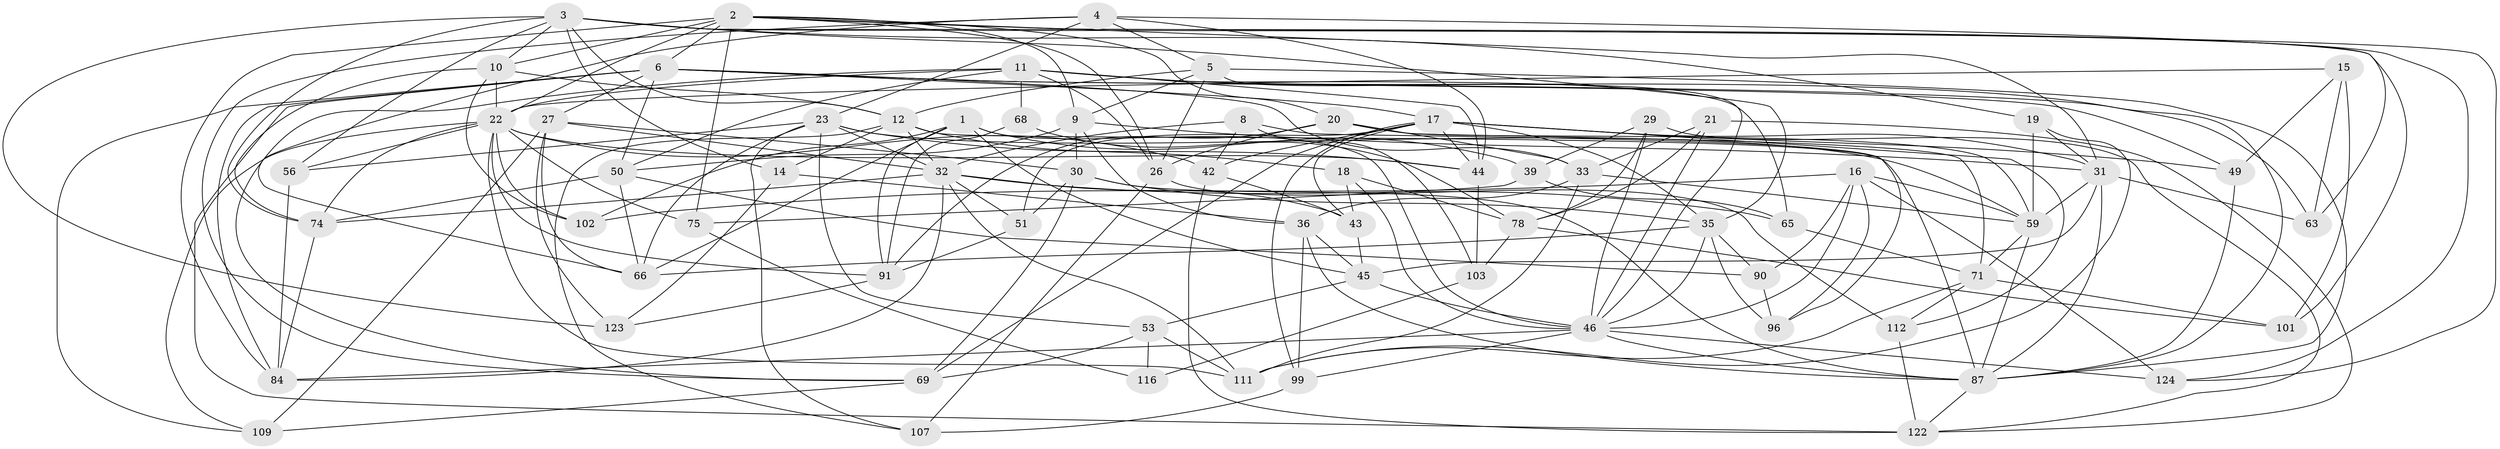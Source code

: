// original degree distribution, {4: 1.0}
// Generated by graph-tools (version 1.1) at 2025/20/03/04/25 18:20:55]
// undirected, 68 vertices, 199 edges
graph export_dot {
graph [start="1"]
  node [color=gray90,style=filled];
  1 [super="+60"];
  2 [super="+97+24+37"];
  3 [super="+13+79+125"];
  4 [super="+89"];
  5 [super="+25"];
  6 [super="+70+7"];
  8;
  9 [super="+52"];
  10 [super="+77"];
  11 [super="+81"];
  12 [super="+98+85"];
  14;
  15;
  16 [super="+72"];
  17 [super="+73+62"];
  18;
  19;
  20 [super="+135"];
  21;
  22 [super="+113+28+83"];
  23 [super="+61+88"];
  26 [super="+38"];
  27 [super="+132"];
  29;
  30 [super="+117"];
  31 [super="+40"];
  32 [super="+34"];
  33 [super="+41"];
  35 [super="+92+54"];
  36 [super="+86"];
  39;
  42 [super="+47"];
  43 [super="+58"];
  44 [super="+55"];
  45 [super="+57"];
  46 [super="+119+126+67"];
  49;
  50 [super="+110"];
  51;
  53 [super="+136"];
  56;
  59 [super="+129+100"];
  63;
  65;
  66 [super="+108"];
  68;
  69 [super="+115"];
  71 [super="+93"];
  74 [super="+104"];
  75;
  78 [super="+133"];
  84 [super="+130"];
  87 [super="+131+114+106"];
  90;
  91 [super="+105"];
  96;
  99;
  101;
  102;
  103;
  107;
  109;
  111 [super="+121"];
  112;
  116;
  122 [super="+127"];
  123;
  124;
  1 -- 66;
  1 -- 102;
  1 -- 45;
  1 -- 39;
  1 -- 91;
  1 -- 46;
  2 -- 75;
  2 -- 10;
  2 -- 84;
  2 -- 124;
  2 -- 26;
  2 -- 20;
  2 -- 22;
  2 -- 9;
  2 -- 6;
  2 -- 31;
  3 -- 14;
  3 -- 19;
  3 -- 123;
  3 -- 56;
  3 -- 10;
  3 -- 124;
  3 -- 101;
  3 -- 35;
  3 -- 74;
  3 -- 12;
  4 -- 66;
  4 -- 44;
  4 -- 63;
  4 -- 23;
  4 -- 69;
  4 -- 5;
  5 -- 26;
  5 -- 12;
  5 -- 9;
  5 -- 46;
  5 -- 87;
  6 -- 63;
  6 -- 27;
  6 -- 50;
  6 -- 33;
  6 -- 49;
  6 -- 84;
  6 -- 109;
  6 -- 122;
  6 -- 17;
  8 -- 32;
  8 -- 96;
  8 -- 103;
  8 -- 42;
  9 -- 50;
  9 -- 30;
  9 -- 31;
  9 -- 36;
  10 -- 102;
  10 -- 74;
  10 -- 12;
  10 -- 22;
  11 -- 68 [weight=2];
  11 -- 26;
  11 -- 65;
  11 -- 50;
  11 -- 44;
  11 -- 69;
  11 -- 22 [weight=2];
  11 -- 87;
  12 -- 107;
  12 -- 87;
  12 -- 18;
  12 -- 14;
  12 -- 32;
  14 -- 36;
  14 -- 123;
  15 -- 49;
  15 -- 101;
  15 -- 63;
  15 -- 22;
  16 -- 96;
  16 -- 124;
  16 -- 46;
  16 -- 90;
  16 -- 59;
  16 -- 102;
  17 -- 43;
  17 -- 49;
  17 -- 51;
  17 -- 44;
  17 -- 35 [weight=2];
  17 -- 112;
  17 -- 99;
  17 -- 69;
  17 -- 42;
  17 -- 31;
  18 -- 46;
  18 -- 78;
  18 -- 43;
  19 -- 111;
  19 -- 59;
  19 -- 31;
  20 -- 33;
  20 -- 26;
  20 -- 91;
  20 -- 71;
  20 -- 59;
  21 -- 78;
  21 -- 122;
  21 -- 46;
  21 -- 33;
  22 -- 75;
  22 -- 91;
  22 -- 44;
  22 -- 102;
  22 -- 56;
  22 -- 42;
  22 -- 74;
  22 -- 109;
  22 -- 111;
  23 -- 56;
  23 -- 44;
  23 -- 53;
  23 -- 107;
  23 -- 66;
  23 -- 32;
  23 -- 59;
  26 -- 112;
  26 -- 107;
  27 -- 109;
  27 -- 66;
  27 -- 123;
  27 -- 30;
  27 -- 32;
  29 -- 39;
  29 -- 122;
  29 -- 78;
  29 -- 46;
  30 -- 69;
  30 -- 51;
  30 -- 87;
  30 -- 35;
  31 -- 59;
  31 -- 63;
  31 -- 87;
  31 -- 45;
  32 -- 65;
  32 -- 84;
  32 -- 74;
  32 -- 43;
  32 -- 111;
  32 -- 51;
  33 -- 59;
  33 -- 36;
  33 -- 111;
  35 -- 96;
  35 -- 46;
  35 -- 90;
  35 -- 66;
  36 -- 99;
  36 -- 45;
  36 -- 87;
  39 -- 65;
  39 -- 75;
  42 -- 43 [weight=2];
  42 -- 122;
  43 -- 45;
  44 -- 103;
  45 -- 46;
  45 -- 53;
  46 -- 99;
  46 -- 124;
  46 -- 84;
  46 -- 87;
  49 -- 87;
  50 -- 74;
  50 -- 90;
  50 -- 66;
  51 -- 91;
  53 -- 116 [weight=2];
  53 -- 111;
  53 -- 69;
  56 -- 84;
  59 -- 71;
  59 -- 87;
  65 -- 71;
  68 -- 91;
  68 -- 78;
  69 -- 109;
  71 -- 101;
  71 -- 112;
  71 -- 111;
  74 -- 84;
  75 -- 116;
  78 -- 101;
  78 -- 103;
  87 -- 122;
  90 -- 96;
  91 -- 123;
  99 -- 107;
  103 -- 116;
  112 -- 122;
}
